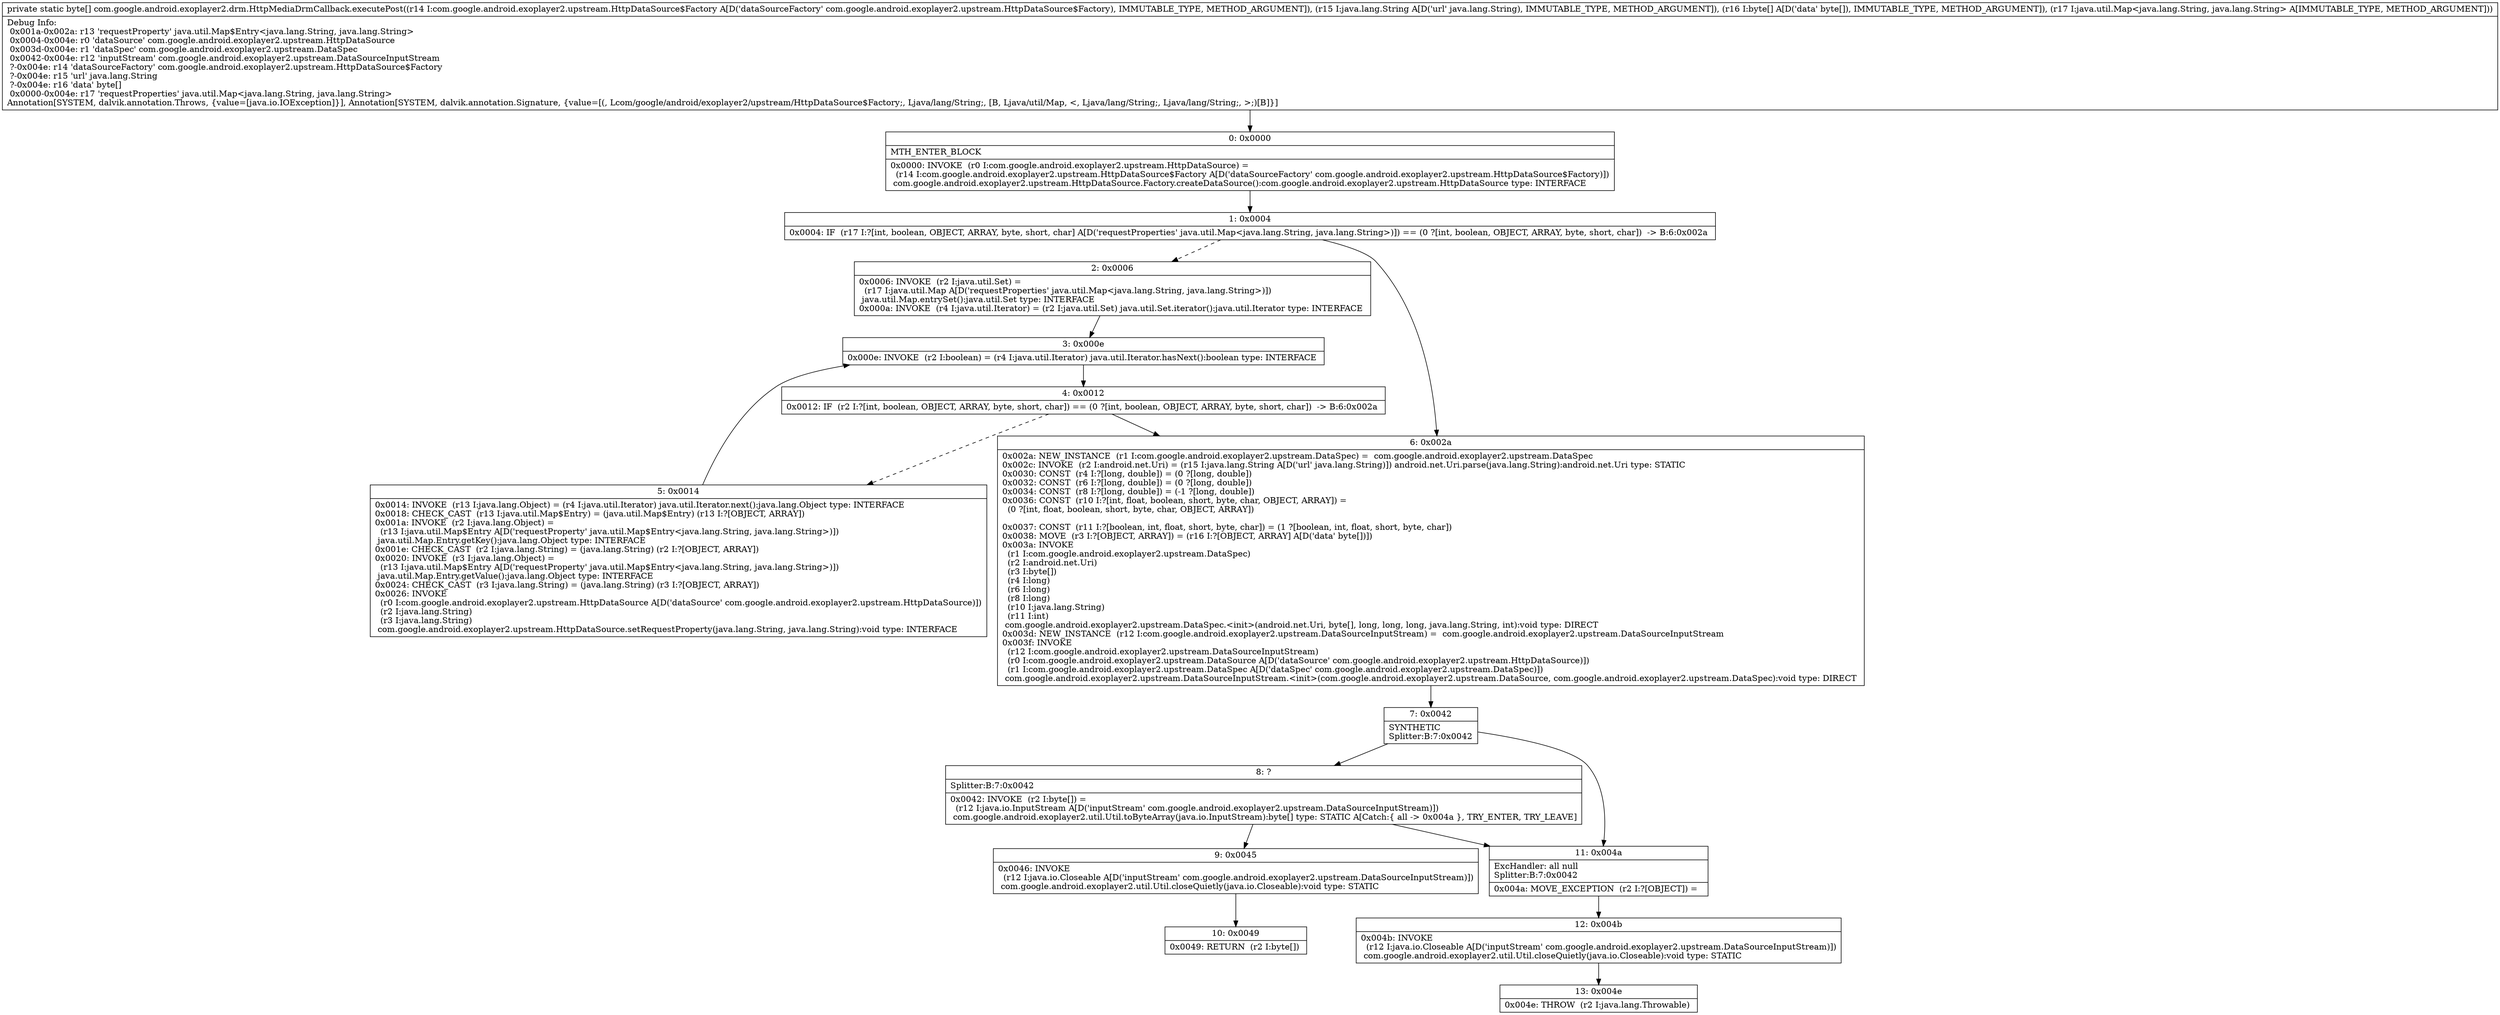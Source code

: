 digraph "CFG forcom.google.android.exoplayer2.drm.HttpMediaDrmCallback.executePost(Lcom\/google\/android\/exoplayer2\/upstream\/HttpDataSource$Factory;Ljava\/lang\/String;[BLjava\/util\/Map;)[B" {
Node_0 [shape=record,label="{0\:\ 0x0000|MTH_ENTER_BLOCK\l|0x0000: INVOKE  (r0 I:com.google.android.exoplayer2.upstream.HttpDataSource) = \l  (r14 I:com.google.android.exoplayer2.upstream.HttpDataSource$Factory A[D('dataSourceFactory' com.google.android.exoplayer2.upstream.HttpDataSource$Factory)])\l com.google.android.exoplayer2.upstream.HttpDataSource.Factory.createDataSource():com.google.android.exoplayer2.upstream.HttpDataSource type: INTERFACE \l}"];
Node_1 [shape=record,label="{1\:\ 0x0004|0x0004: IF  (r17 I:?[int, boolean, OBJECT, ARRAY, byte, short, char] A[D('requestProperties' java.util.Map\<java.lang.String, java.lang.String\>)]) == (0 ?[int, boolean, OBJECT, ARRAY, byte, short, char])  \-\> B:6:0x002a \l}"];
Node_2 [shape=record,label="{2\:\ 0x0006|0x0006: INVOKE  (r2 I:java.util.Set) = \l  (r17 I:java.util.Map A[D('requestProperties' java.util.Map\<java.lang.String, java.lang.String\>)])\l java.util.Map.entrySet():java.util.Set type: INTERFACE \l0x000a: INVOKE  (r4 I:java.util.Iterator) = (r2 I:java.util.Set) java.util.Set.iterator():java.util.Iterator type: INTERFACE \l}"];
Node_3 [shape=record,label="{3\:\ 0x000e|0x000e: INVOKE  (r2 I:boolean) = (r4 I:java.util.Iterator) java.util.Iterator.hasNext():boolean type: INTERFACE \l}"];
Node_4 [shape=record,label="{4\:\ 0x0012|0x0012: IF  (r2 I:?[int, boolean, OBJECT, ARRAY, byte, short, char]) == (0 ?[int, boolean, OBJECT, ARRAY, byte, short, char])  \-\> B:6:0x002a \l}"];
Node_5 [shape=record,label="{5\:\ 0x0014|0x0014: INVOKE  (r13 I:java.lang.Object) = (r4 I:java.util.Iterator) java.util.Iterator.next():java.lang.Object type: INTERFACE \l0x0018: CHECK_CAST  (r13 I:java.util.Map$Entry) = (java.util.Map$Entry) (r13 I:?[OBJECT, ARRAY]) \l0x001a: INVOKE  (r2 I:java.lang.Object) = \l  (r13 I:java.util.Map$Entry A[D('requestProperty' java.util.Map$Entry\<java.lang.String, java.lang.String\>)])\l java.util.Map.Entry.getKey():java.lang.Object type: INTERFACE \l0x001e: CHECK_CAST  (r2 I:java.lang.String) = (java.lang.String) (r2 I:?[OBJECT, ARRAY]) \l0x0020: INVOKE  (r3 I:java.lang.Object) = \l  (r13 I:java.util.Map$Entry A[D('requestProperty' java.util.Map$Entry\<java.lang.String, java.lang.String\>)])\l java.util.Map.Entry.getValue():java.lang.Object type: INTERFACE \l0x0024: CHECK_CAST  (r3 I:java.lang.String) = (java.lang.String) (r3 I:?[OBJECT, ARRAY]) \l0x0026: INVOKE  \l  (r0 I:com.google.android.exoplayer2.upstream.HttpDataSource A[D('dataSource' com.google.android.exoplayer2.upstream.HttpDataSource)])\l  (r2 I:java.lang.String)\l  (r3 I:java.lang.String)\l com.google.android.exoplayer2.upstream.HttpDataSource.setRequestProperty(java.lang.String, java.lang.String):void type: INTERFACE \l}"];
Node_6 [shape=record,label="{6\:\ 0x002a|0x002a: NEW_INSTANCE  (r1 I:com.google.android.exoplayer2.upstream.DataSpec) =  com.google.android.exoplayer2.upstream.DataSpec \l0x002c: INVOKE  (r2 I:android.net.Uri) = (r15 I:java.lang.String A[D('url' java.lang.String)]) android.net.Uri.parse(java.lang.String):android.net.Uri type: STATIC \l0x0030: CONST  (r4 I:?[long, double]) = (0 ?[long, double]) \l0x0032: CONST  (r6 I:?[long, double]) = (0 ?[long, double]) \l0x0034: CONST  (r8 I:?[long, double]) = (\-1 ?[long, double]) \l0x0036: CONST  (r10 I:?[int, float, boolean, short, byte, char, OBJECT, ARRAY]) = \l  (0 ?[int, float, boolean, short, byte, char, OBJECT, ARRAY])\l \l0x0037: CONST  (r11 I:?[boolean, int, float, short, byte, char]) = (1 ?[boolean, int, float, short, byte, char]) \l0x0038: MOVE  (r3 I:?[OBJECT, ARRAY]) = (r16 I:?[OBJECT, ARRAY] A[D('data' byte[])]) \l0x003a: INVOKE  \l  (r1 I:com.google.android.exoplayer2.upstream.DataSpec)\l  (r2 I:android.net.Uri)\l  (r3 I:byte[])\l  (r4 I:long)\l  (r6 I:long)\l  (r8 I:long)\l  (r10 I:java.lang.String)\l  (r11 I:int)\l com.google.android.exoplayer2.upstream.DataSpec.\<init\>(android.net.Uri, byte[], long, long, long, java.lang.String, int):void type: DIRECT \l0x003d: NEW_INSTANCE  (r12 I:com.google.android.exoplayer2.upstream.DataSourceInputStream) =  com.google.android.exoplayer2.upstream.DataSourceInputStream \l0x003f: INVOKE  \l  (r12 I:com.google.android.exoplayer2.upstream.DataSourceInputStream)\l  (r0 I:com.google.android.exoplayer2.upstream.DataSource A[D('dataSource' com.google.android.exoplayer2.upstream.HttpDataSource)])\l  (r1 I:com.google.android.exoplayer2.upstream.DataSpec A[D('dataSpec' com.google.android.exoplayer2.upstream.DataSpec)])\l com.google.android.exoplayer2.upstream.DataSourceInputStream.\<init\>(com.google.android.exoplayer2.upstream.DataSource, com.google.android.exoplayer2.upstream.DataSpec):void type: DIRECT \l}"];
Node_7 [shape=record,label="{7\:\ 0x0042|SYNTHETIC\lSplitter:B:7:0x0042\l}"];
Node_8 [shape=record,label="{8\:\ ?|Splitter:B:7:0x0042\l|0x0042: INVOKE  (r2 I:byte[]) = \l  (r12 I:java.io.InputStream A[D('inputStream' com.google.android.exoplayer2.upstream.DataSourceInputStream)])\l com.google.android.exoplayer2.util.Util.toByteArray(java.io.InputStream):byte[] type: STATIC A[Catch:\{ all \-\> 0x004a \}, TRY_ENTER, TRY_LEAVE]\l}"];
Node_9 [shape=record,label="{9\:\ 0x0045|0x0046: INVOKE  \l  (r12 I:java.io.Closeable A[D('inputStream' com.google.android.exoplayer2.upstream.DataSourceInputStream)])\l com.google.android.exoplayer2.util.Util.closeQuietly(java.io.Closeable):void type: STATIC \l}"];
Node_10 [shape=record,label="{10\:\ 0x0049|0x0049: RETURN  (r2 I:byte[]) \l}"];
Node_11 [shape=record,label="{11\:\ 0x004a|ExcHandler: all null\lSplitter:B:7:0x0042\l|0x004a: MOVE_EXCEPTION  (r2 I:?[OBJECT]) =  \l}"];
Node_12 [shape=record,label="{12\:\ 0x004b|0x004b: INVOKE  \l  (r12 I:java.io.Closeable A[D('inputStream' com.google.android.exoplayer2.upstream.DataSourceInputStream)])\l com.google.android.exoplayer2.util.Util.closeQuietly(java.io.Closeable):void type: STATIC \l}"];
Node_13 [shape=record,label="{13\:\ 0x004e|0x004e: THROW  (r2 I:java.lang.Throwable) \l}"];
MethodNode[shape=record,label="{private static byte[] com.google.android.exoplayer2.drm.HttpMediaDrmCallback.executePost((r14 I:com.google.android.exoplayer2.upstream.HttpDataSource$Factory A[D('dataSourceFactory' com.google.android.exoplayer2.upstream.HttpDataSource$Factory), IMMUTABLE_TYPE, METHOD_ARGUMENT]), (r15 I:java.lang.String A[D('url' java.lang.String), IMMUTABLE_TYPE, METHOD_ARGUMENT]), (r16 I:byte[] A[D('data' byte[]), IMMUTABLE_TYPE, METHOD_ARGUMENT]), (r17 I:java.util.Map\<java.lang.String, java.lang.String\> A[IMMUTABLE_TYPE, METHOD_ARGUMENT]))  | Debug Info:\l  0x001a\-0x002a: r13 'requestProperty' java.util.Map$Entry\<java.lang.String, java.lang.String\>\l  0x0004\-0x004e: r0 'dataSource' com.google.android.exoplayer2.upstream.HttpDataSource\l  0x003d\-0x004e: r1 'dataSpec' com.google.android.exoplayer2.upstream.DataSpec\l  0x0042\-0x004e: r12 'inputStream' com.google.android.exoplayer2.upstream.DataSourceInputStream\l  ?\-0x004e: r14 'dataSourceFactory' com.google.android.exoplayer2.upstream.HttpDataSource$Factory\l  ?\-0x004e: r15 'url' java.lang.String\l  ?\-0x004e: r16 'data' byte[]\l  0x0000\-0x004e: r17 'requestProperties' java.util.Map\<java.lang.String, java.lang.String\>\lAnnotation[SYSTEM, dalvik.annotation.Throws, \{value=[java.io.IOException]\}], Annotation[SYSTEM, dalvik.annotation.Signature, \{value=[(, Lcom\/google\/android\/exoplayer2\/upstream\/HttpDataSource$Factory;, Ljava\/lang\/String;, [B, Ljava\/util\/Map, \<, Ljava\/lang\/String;, Ljava\/lang\/String;, \>;)[B]\}]\l}"];
MethodNode -> Node_0;
Node_0 -> Node_1;
Node_1 -> Node_2[style=dashed];
Node_1 -> Node_6;
Node_2 -> Node_3;
Node_3 -> Node_4;
Node_4 -> Node_5[style=dashed];
Node_4 -> Node_6;
Node_5 -> Node_3;
Node_6 -> Node_7;
Node_7 -> Node_8;
Node_7 -> Node_11;
Node_8 -> Node_9;
Node_8 -> Node_11;
Node_9 -> Node_10;
Node_11 -> Node_12;
Node_12 -> Node_13;
}

